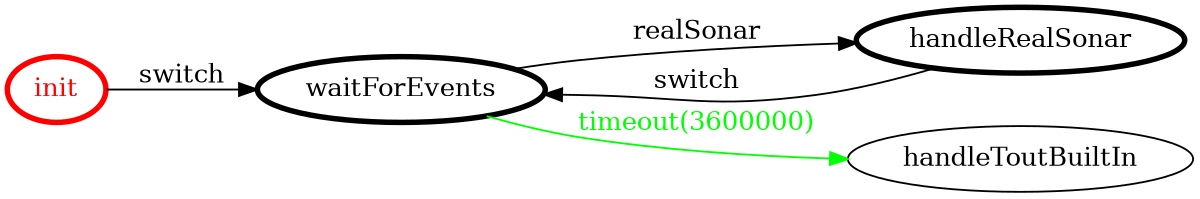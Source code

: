 /*
*
* A GraphViz DOT FSM description 
* Please use a GraphViz visualizer (like http://www.webgraphviz.com)
*  
*/

digraph finite_state_machine {
	rankdir=LR
	size="8,5"
	
	init [ color = red ][ fontcolor = red ][ penwidth = 3 ]
	waitForEvents [ color = black ][ fontcolor = black ][ penwidth = 3 ]
	handleRealSonar [ color = black ][ fontcolor = black ][ penwidth = 3 ]
	
	waitForEvents -> handleRealSonar [ label = "realSonar" ][ color = black ][ fontcolor = black ]
	init -> waitForEvents [ label = "switch" ][ color = black ][ fontcolor = black ]
	waitForEvents -> handleToutBuiltIn [ label = "timeout(3600000)" ][ color = green ][ fontcolor = green ]
	handleRealSonar -> waitForEvents [ label = "switch" ][ color = black ][ fontcolor = black ]
}
